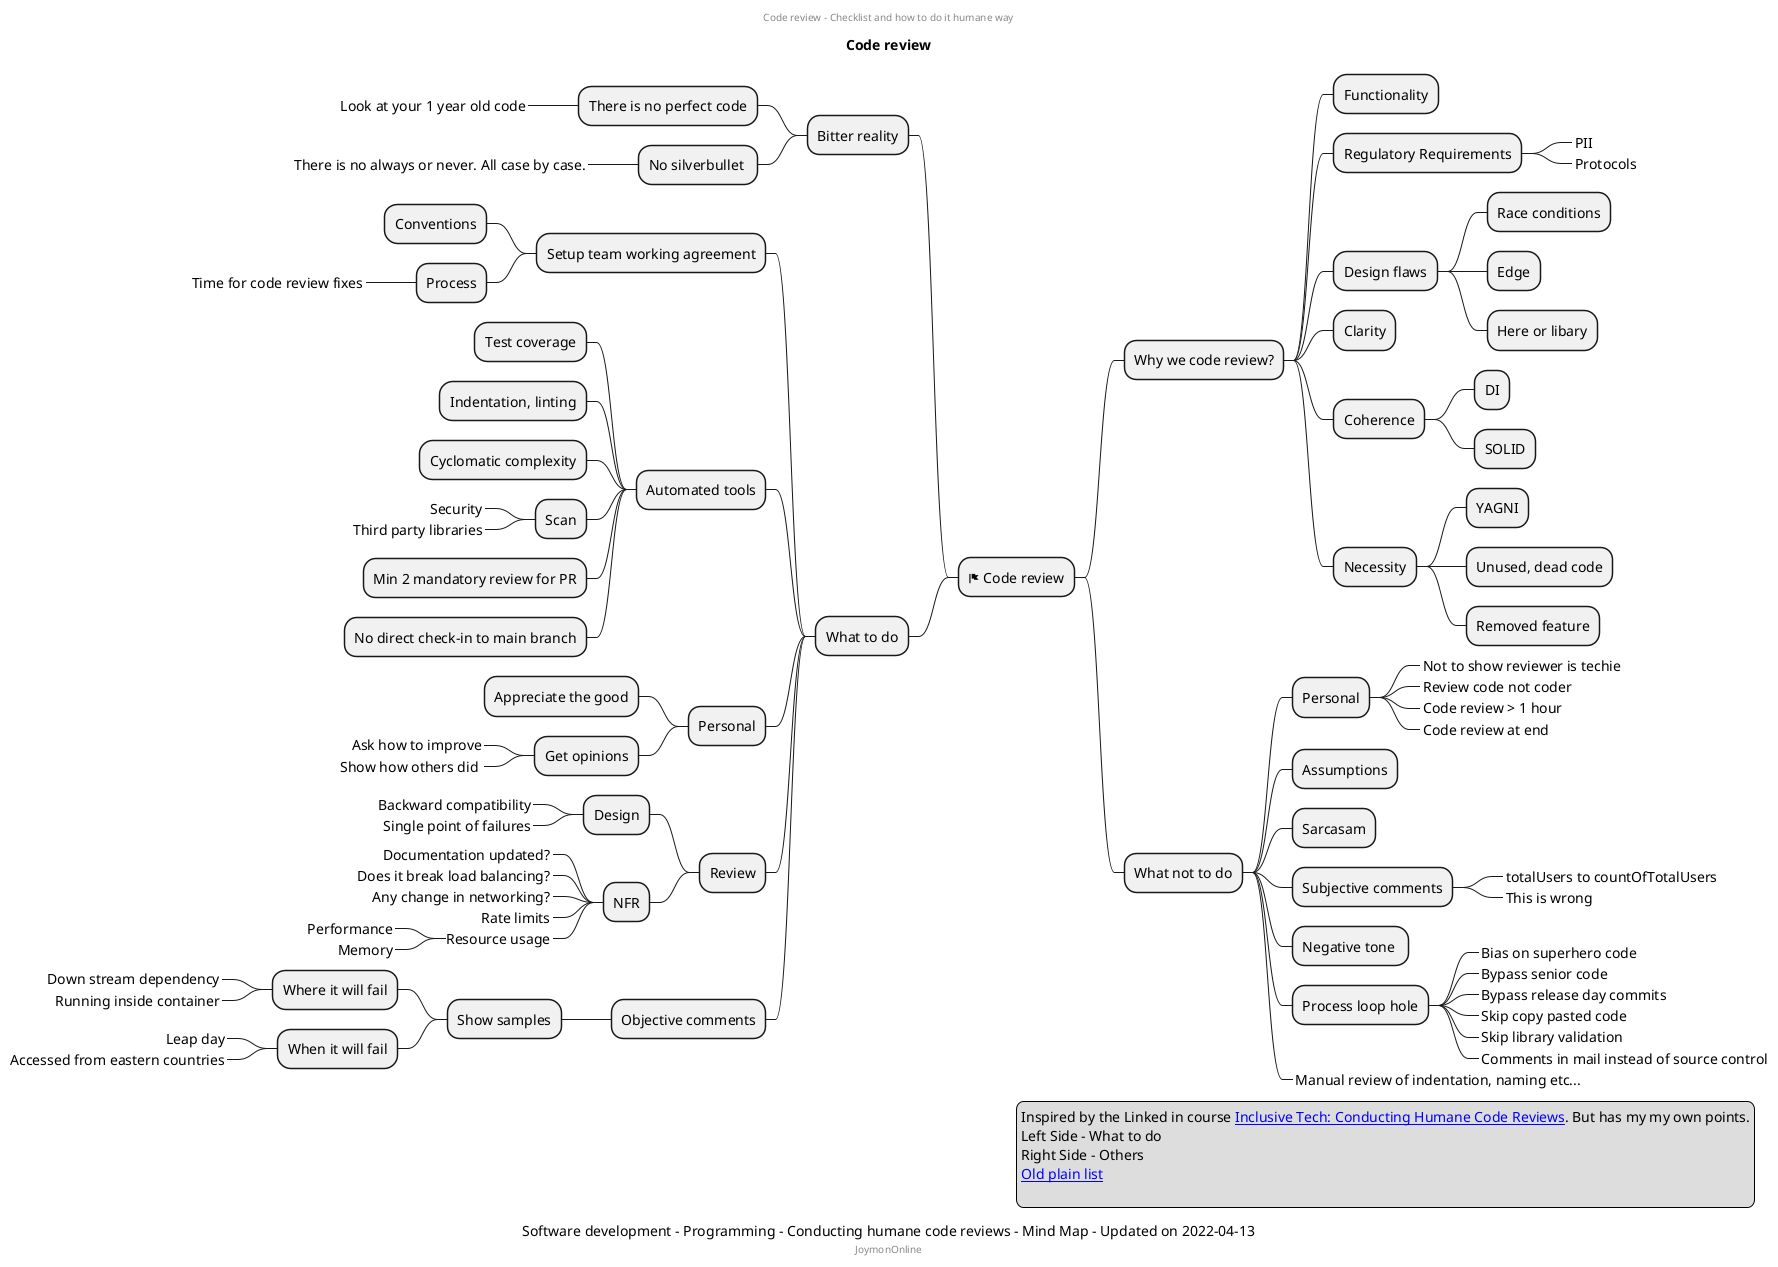 @startmindmap
center header
Code review - Checklist and how to do it humane way
endheader
title Code review
* <&flag> Code review
** Why we code review?
*** Functionality
*** Regulatory Requirements
****_ PII
****_ Protocols
*** Design flaws
**** Race conditions
**** Edge
**** Here or libary
*** Clarity
*** Coherence
**** DI
**** SOLID
*** Necessity
**** YAGNI
**** Unused, dead code
**** Removed feature

** What not to do
*** Personal
****_ Not to show reviewer is techie
****_ Review code not coder
****_ Code review > 1 hour
****_ Code review at end
*** Assumptions
*** Sarcasam
*** Subjective comments
****_ totalUsers to countOfTotalUsers
****_ This is wrong
*** Negative tone 
*** Process loop hole
****_ Bias on superhero code
****_ Bypass senior code
****_ Bypass release day commits 
****_ Skip copy pasted code
****_ Skip library validation
****_ Comments in mail instead of source control
***_ Manual review of indentation, naming etc...

left side
** Bitter reality
*** There is no perfect code
****_ Look at your 1 year old code
*** No silverbullet 
****_ There is no always or never. All case by case.

** What to do
*** Setup team working agreement
**** Conventions
**** Process
*****_ Time for code review fixes

*** Automated tools
**** Test coverage
**** Indentation, linting
**** Cyclomatic complexity
**** Scan
*****_ Security
*****_ Third party libraries
**** Min 2 mandatory review for PR
**** No direct check-in to main branch
*** Personal
**** Appreciate the good
**** Get opinions
*****_ Ask how to improve
*****_ Show how others did 
*** Review
**** Design
*****_ Backward compatibility
*****_ Single point of failures
**** NFR
*****_ Documentation updated?
*****_ Does it break load balancing?
*****_ Any change in networking?
*****_ Rate limits
*****_ Resource usage
******_ Performance
******_ Memory
*** Objective comments
**** Show samples
***** Where it will fail
******_ Down stream dependency
******_ Running inside container
***** When it will fail
******_ Leap day
******_ Accessed from eastern countries

legend right
Inspired by the Linked in course [[https://www.linkedin.com/learning/inclusive-tech-conducting-humane-code-reviews/code-reviews-heated-but-needed?u=89254810 Inclusive Tech: Conducting Humane Code Reviews]]. But has my my own points.
Left Side - What to do
Right Side - Others
[[https://joymonscode.blogspot.com/2017/05/toolbox-for-open-source-developers.html Old plain list]]
  
endlegend
caption Software development - Programming - Conducting humane code reviews - Mind Map - Updated on 2022-04-13
center footer JoymonOnline

@endmindmap
